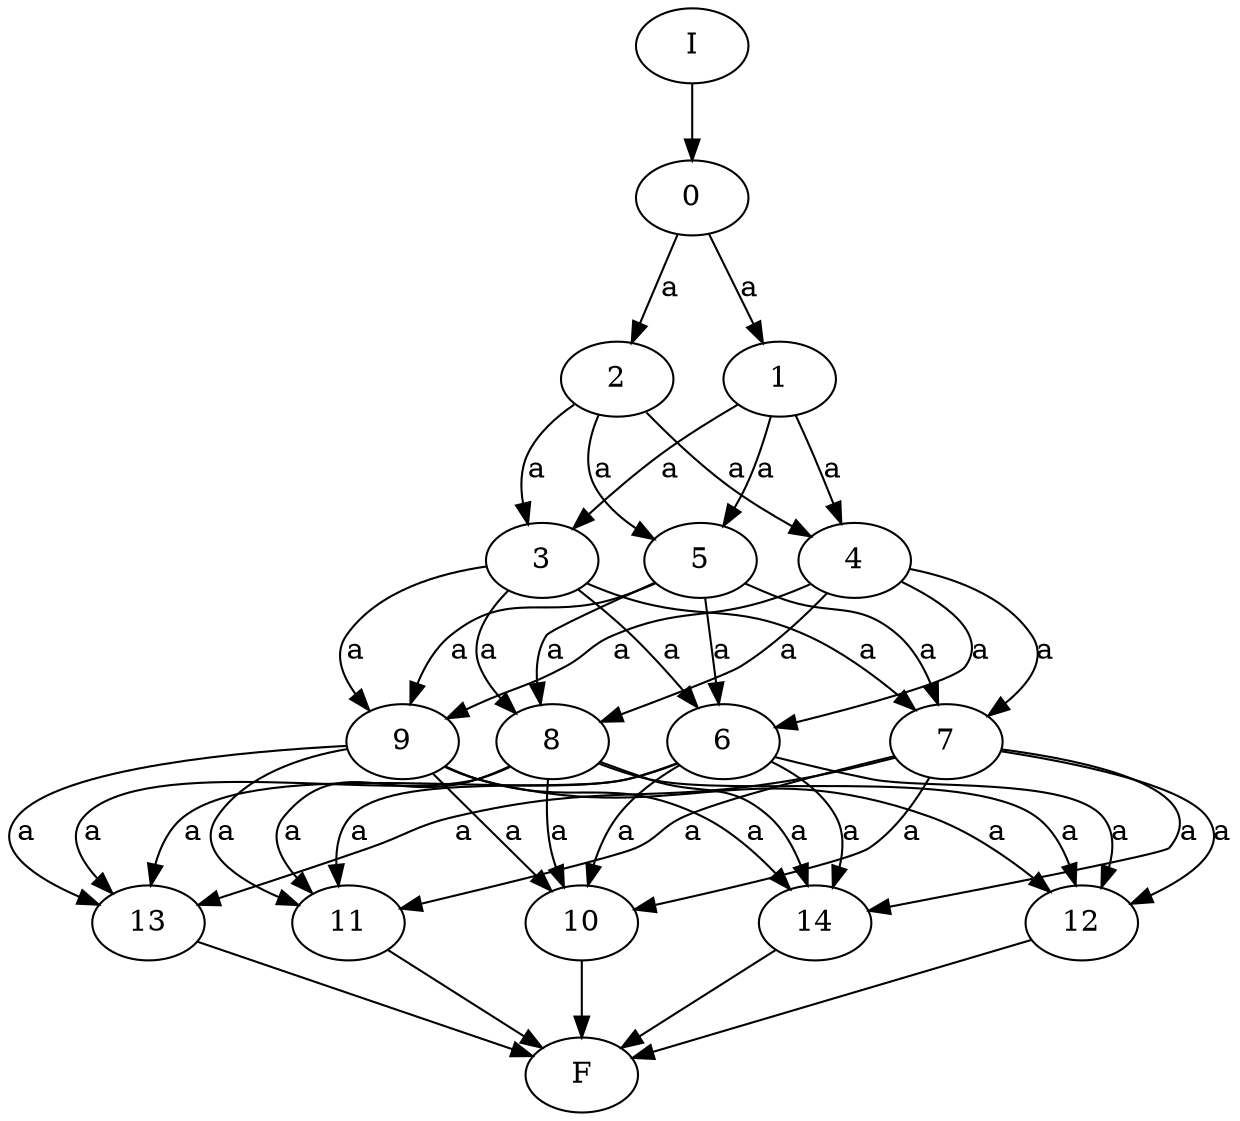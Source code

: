 digraph
{
  vcsn_context = "lal(a), b"
  {
    0
  }
  ->
  {
    1 2
  }
  ->
  {
    3 4 5
  }
  ->
  {
    6 7 8 9
  }
  ->
  {
    10 11 12 13 14
  }
  [label = a]
  I -> 0
  { 10 11 12 13 14 } -> F
}
